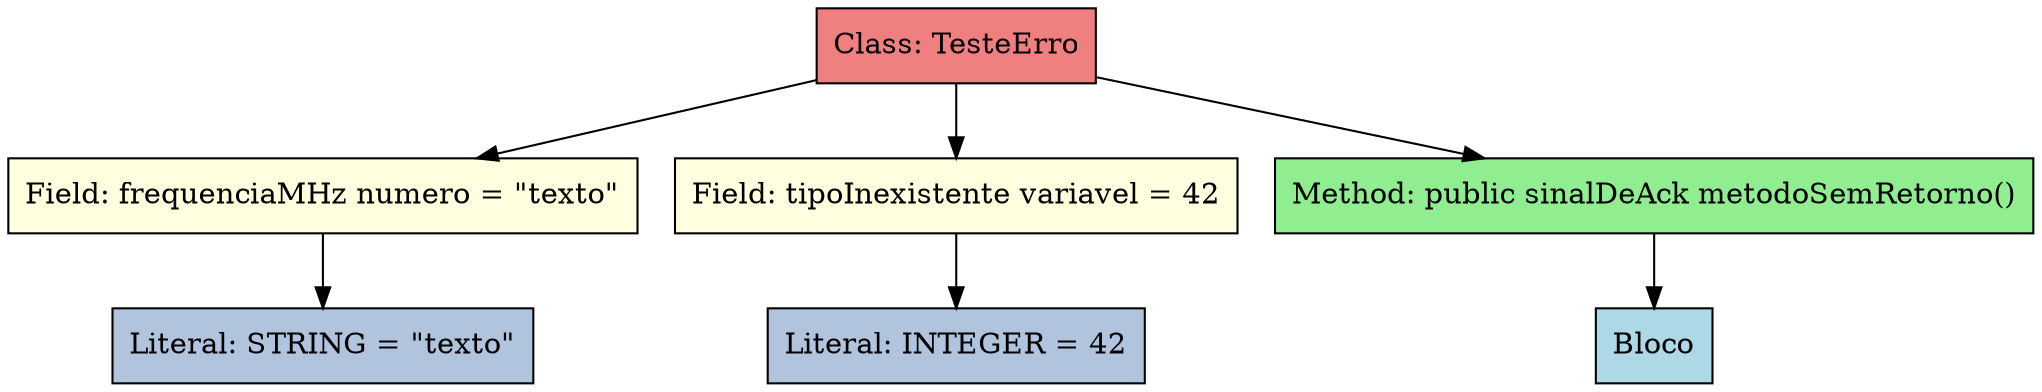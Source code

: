 digraph AST {
  node [shape=box, style=filled, fillcolor=lightblue];
  rankdir=TB;
  node0 [label="Class: TesteErro", fillcolor=lightcoral];
  node0 -> node1;
  node1 [label="Field: frequenciaMHz numero = \"texto\"", fillcolor=lightyellow];
  node1 -> node2;
  node2 [label="Literal: STRING = \"texto\"", fillcolor=lightsteelblue];
  node0 -> node3;
  node3 [label="Field: tipoInexistente variavel = 42", fillcolor=lightyellow];
  node3 -> node4;
  node4 [label="Literal: INTEGER = 42", fillcolor=lightsteelblue];
  node0 -> node5;
  node5 [label="Method: public sinalDeAck metodoSemRetorno()", fillcolor=lightgreen];
  node5 -> node6;
  node6 [label="Bloco", fillcolor=lightblue];
}
